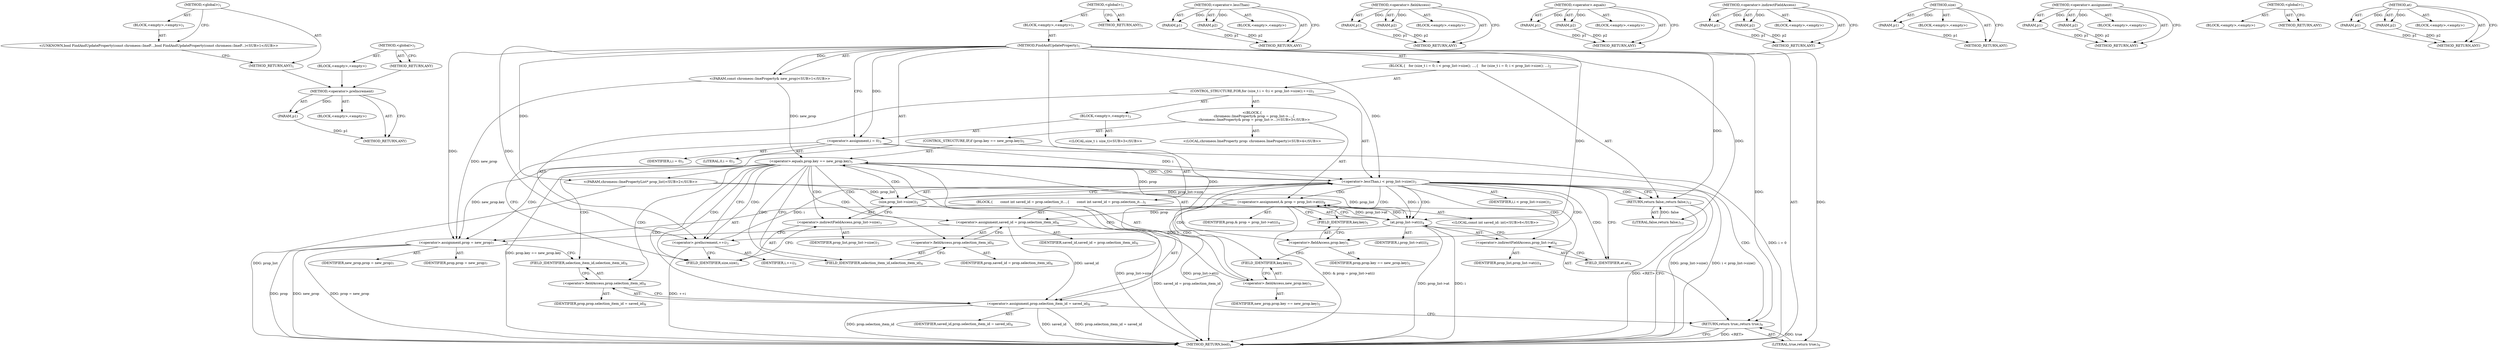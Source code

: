 digraph "&lt;global&gt;" {
vulnerable_106 [label=<(METHOD,&lt;operator&gt;.preIncrement)>];
vulnerable_107 [label=<(PARAM,p1)>];
vulnerable_108 [label=<(BLOCK,&lt;empty&gt;,&lt;empty&gt;)>];
vulnerable_109 [label=<(METHOD_RETURN,ANY)>];
vulnerable_6 [label=<(METHOD,&lt;global&gt;)<SUB>1</SUB>>];
vulnerable_7 [label=<(BLOCK,&lt;empty&gt;,&lt;empty&gt;)<SUB>1</SUB>>];
vulnerable_8 [label=<(METHOD,FindAndUpdateProperty)<SUB>1</SUB>>];
vulnerable_9 [label="<(PARAM,const chromeos::ImeProperty&amp; new_prop)<SUB>1</SUB>>"];
vulnerable_10 [label="<(PARAM,chromeos::ImePropertyList* prop_list)<SUB>2</SUB>>"];
vulnerable_11 [label=<(BLOCK,{
   for (size_t i = 0; i &lt; prop_list-&gt;size(); ...,{
   for (size_t i = 0; i &lt; prop_list-&gt;size(); ...)<SUB>2</SUB>>];
vulnerable_12 [label=<(CONTROL_STRUCTURE,FOR,for (size_t i = 0;i &lt; prop_list-&gt;size();++i))<SUB>3</SUB>>];
vulnerable_13 [label=<(BLOCK,&lt;empty&gt;,&lt;empty&gt;)<SUB>3</SUB>>];
vulnerable_14 [label="<(LOCAL,size_t i: size_t)<SUB>3</SUB>>"];
vulnerable_15 [label=<(&lt;operator&gt;.assignment,i = 0)<SUB>3</SUB>>];
vulnerable_16 [label=<(IDENTIFIER,i,i = 0)<SUB>3</SUB>>];
vulnerable_17 [label=<(LITERAL,0,i = 0)<SUB>3</SUB>>];
vulnerable_18 [label=<(&lt;operator&gt;.lessThan,i &lt; prop_list-&gt;size())<SUB>3</SUB>>];
vulnerable_19 [label=<(IDENTIFIER,i,i &lt; prop_list-&gt;size())<SUB>3</SUB>>];
vulnerable_20 [label=<(size,prop_list-&gt;size())<SUB>3</SUB>>];
vulnerable_21 [label=<(&lt;operator&gt;.indirectFieldAccess,prop_list-&gt;size)<SUB>3</SUB>>];
vulnerable_22 [label=<(IDENTIFIER,prop_list,prop_list-&gt;size())<SUB>3</SUB>>];
vulnerable_23 [label=<(FIELD_IDENTIFIER,size,size)<SUB>3</SUB>>];
vulnerable_24 [label=<(&lt;operator&gt;.preIncrement,++i)<SUB>3</SUB>>];
vulnerable_25 [label=<(IDENTIFIER,i,++i)<SUB>3</SUB>>];
vulnerable_26 [label="<(BLOCK,{
    chromeos::ImeProperty&amp; prop = prop_list-&gt;...,{
    chromeos::ImeProperty&amp; prop = prop_list-&gt;...)<SUB>3</SUB>>"];
vulnerable_27 [label="<(LOCAL,chromeos.ImeProperty prop: chromeos.ImeProperty)<SUB>4</SUB>>"];
vulnerable_28 [label=<(&lt;operator&gt;.assignment,&amp; prop = prop_list-&gt;at(i))<SUB>4</SUB>>];
vulnerable_29 [label=<(IDENTIFIER,prop,&amp; prop = prop_list-&gt;at(i))<SUB>4</SUB>>];
vulnerable_30 [label=<(at,prop_list-&gt;at(i))<SUB>4</SUB>>];
vulnerable_31 [label=<(&lt;operator&gt;.indirectFieldAccess,prop_list-&gt;at)<SUB>4</SUB>>];
vulnerable_32 [label=<(IDENTIFIER,prop_list,prop_list-&gt;at(i))<SUB>4</SUB>>];
vulnerable_33 [label=<(FIELD_IDENTIFIER,at,at)<SUB>4</SUB>>];
vulnerable_34 [label=<(IDENTIFIER,i,prop_list-&gt;at(i))<SUB>4</SUB>>];
vulnerable_35 [label=<(CONTROL_STRUCTURE,IF,if (prop.key == new_prop.key))<SUB>5</SUB>>];
vulnerable_36 [label=<(&lt;operator&gt;.equals,prop.key == new_prop.key)<SUB>5</SUB>>];
vulnerable_37 [label=<(&lt;operator&gt;.fieldAccess,prop.key)<SUB>5</SUB>>];
vulnerable_38 [label=<(IDENTIFIER,prop,prop.key == new_prop.key)<SUB>5</SUB>>];
vulnerable_39 [label=<(FIELD_IDENTIFIER,key,key)<SUB>5</SUB>>];
vulnerable_40 [label=<(&lt;operator&gt;.fieldAccess,new_prop.key)<SUB>5</SUB>>];
vulnerable_41 [label=<(IDENTIFIER,new_prop,prop.key == new_prop.key)<SUB>5</SUB>>];
vulnerable_42 [label=<(FIELD_IDENTIFIER,key,key)<SUB>5</SUB>>];
vulnerable_43 [label=<(BLOCK,{
       const int saved_id = prop.selection_it...,{
       const int saved_id = prop.selection_it...)<SUB>5</SUB>>];
vulnerable_44 [label="<(LOCAL,const int saved_id: int)<SUB>6</SUB>>"];
vulnerable_45 [label=<(&lt;operator&gt;.assignment,saved_id = prop.selection_item_id)<SUB>6</SUB>>];
vulnerable_46 [label=<(IDENTIFIER,saved_id,saved_id = prop.selection_item_id)<SUB>6</SUB>>];
vulnerable_47 [label=<(&lt;operator&gt;.fieldAccess,prop.selection_item_id)<SUB>6</SUB>>];
vulnerable_48 [label=<(IDENTIFIER,prop,saved_id = prop.selection_item_id)<SUB>6</SUB>>];
vulnerable_49 [label=<(FIELD_IDENTIFIER,selection_item_id,selection_item_id)<SUB>6</SUB>>];
vulnerable_50 [label=<(&lt;operator&gt;.assignment,prop = new_prop)<SUB>7</SUB>>];
vulnerable_51 [label=<(IDENTIFIER,prop,prop = new_prop)<SUB>7</SUB>>];
vulnerable_52 [label=<(IDENTIFIER,new_prop,prop = new_prop)<SUB>7</SUB>>];
vulnerable_53 [label=<(&lt;operator&gt;.assignment,prop.selection_item_id = saved_id)<SUB>8</SUB>>];
vulnerable_54 [label=<(&lt;operator&gt;.fieldAccess,prop.selection_item_id)<SUB>8</SUB>>];
vulnerable_55 [label=<(IDENTIFIER,prop,prop.selection_item_id = saved_id)<SUB>8</SUB>>];
vulnerable_56 [label=<(FIELD_IDENTIFIER,selection_item_id,selection_item_id)<SUB>8</SUB>>];
vulnerable_57 [label=<(IDENTIFIER,saved_id,prop.selection_item_id = saved_id)<SUB>8</SUB>>];
vulnerable_58 [label=<(RETURN,return true;,return true;)<SUB>9</SUB>>];
vulnerable_59 [label=<(LITERAL,true,return true;)<SUB>9</SUB>>];
vulnerable_60 [label=<(RETURN,return false;,return false;)<SUB>12</SUB>>];
vulnerable_61 [label=<(LITERAL,false,return false;)<SUB>12</SUB>>];
vulnerable_62 [label=<(METHOD_RETURN,bool)<SUB>1</SUB>>];
vulnerable_64 [label=<(METHOD_RETURN,ANY)<SUB>1</SUB>>];
vulnerable_92 [label=<(METHOD,&lt;operator&gt;.lessThan)>];
vulnerable_93 [label=<(PARAM,p1)>];
vulnerable_94 [label=<(PARAM,p2)>];
vulnerable_95 [label=<(BLOCK,&lt;empty&gt;,&lt;empty&gt;)>];
vulnerable_96 [label=<(METHOD_RETURN,ANY)>];
vulnerable_120 [label=<(METHOD,&lt;operator&gt;.fieldAccess)>];
vulnerable_121 [label=<(PARAM,p1)>];
vulnerable_122 [label=<(PARAM,p2)>];
vulnerable_123 [label=<(BLOCK,&lt;empty&gt;,&lt;empty&gt;)>];
vulnerable_124 [label=<(METHOD_RETURN,ANY)>];
vulnerable_115 [label=<(METHOD,&lt;operator&gt;.equals)>];
vulnerable_116 [label=<(PARAM,p1)>];
vulnerable_117 [label=<(PARAM,p2)>];
vulnerable_118 [label=<(BLOCK,&lt;empty&gt;,&lt;empty&gt;)>];
vulnerable_119 [label=<(METHOD_RETURN,ANY)>];
vulnerable_101 [label=<(METHOD,&lt;operator&gt;.indirectFieldAccess)>];
vulnerable_102 [label=<(PARAM,p1)>];
vulnerable_103 [label=<(PARAM,p2)>];
vulnerable_104 [label=<(BLOCK,&lt;empty&gt;,&lt;empty&gt;)>];
vulnerable_105 [label=<(METHOD_RETURN,ANY)>];
vulnerable_97 [label=<(METHOD,size)>];
vulnerable_98 [label=<(PARAM,p1)>];
vulnerable_99 [label=<(BLOCK,&lt;empty&gt;,&lt;empty&gt;)>];
vulnerable_100 [label=<(METHOD_RETURN,ANY)>];
vulnerable_87 [label=<(METHOD,&lt;operator&gt;.assignment)>];
vulnerable_88 [label=<(PARAM,p1)>];
vulnerable_89 [label=<(PARAM,p2)>];
vulnerable_90 [label=<(BLOCK,&lt;empty&gt;,&lt;empty&gt;)>];
vulnerable_91 [label=<(METHOD_RETURN,ANY)>];
vulnerable_81 [label=<(METHOD,&lt;global&gt;)<SUB>1</SUB>>];
vulnerable_82 [label=<(BLOCK,&lt;empty&gt;,&lt;empty&gt;)>];
vulnerable_83 [label=<(METHOD_RETURN,ANY)>];
vulnerable_110 [label=<(METHOD,at)>];
vulnerable_111 [label=<(PARAM,p1)>];
vulnerable_112 [label=<(PARAM,p2)>];
vulnerable_113 [label=<(BLOCK,&lt;empty&gt;,&lt;empty&gt;)>];
vulnerable_114 [label=<(METHOD_RETURN,ANY)>];
fixed_6 [label=<(METHOD,&lt;global&gt;)<SUB>1</SUB>>];
fixed_7 [label=<(BLOCK,&lt;empty&gt;,&lt;empty&gt;)<SUB>1</SUB>>];
fixed_8 [label="<(UNKNOWN,bool FindAndUpdateProperty(const chromeos::ImeP...,bool FindAndUpdateProperty(const chromeos::ImeP...)<SUB>1</SUB>>"];
fixed_9 [label=<(METHOD_RETURN,ANY)<SUB>1</SUB>>];
fixed_14 [label=<(METHOD,&lt;global&gt;)<SUB>1</SUB>>];
fixed_15 [label=<(BLOCK,&lt;empty&gt;,&lt;empty&gt;)>];
fixed_16 [label=<(METHOD_RETURN,ANY)>];
vulnerable_106 -> vulnerable_107  [key=0, label="AST: "];
vulnerable_106 -> vulnerable_107  [key=1, label="DDG: "];
vulnerable_106 -> vulnerable_108  [key=0, label="AST: "];
vulnerable_106 -> vulnerable_109  [key=0, label="AST: "];
vulnerable_106 -> vulnerable_109  [key=1, label="CFG: "];
vulnerable_107 -> vulnerable_109  [key=0, label="DDG: p1"];
vulnerable_6 -> vulnerable_7  [key=0, label="AST: "];
vulnerable_6 -> vulnerable_64  [key=0, label="AST: "];
vulnerable_6 -> vulnerable_64  [key=1, label="CFG: "];
vulnerable_7 -> vulnerable_8  [key=0, label="AST: "];
vulnerable_8 -> vulnerable_9  [key=0, label="AST: "];
vulnerable_8 -> vulnerable_9  [key=1, label="DDG: "];
vulnerable_8 -> vulnerable_10  [key=0, label="AST: "];
vulnerable_8 -> vulnerable_10  [key=1, label="DDG: "];
vulnerable_8 -> vulnerable_11  [key=0, label="AST: "];
vulnerable_8 -> vulnerable_62  [key=0, label="AST: "];
vulnerable_8 -> vulnerable_15  [key=0, label="CFG: "];
vulnerable_8 -> vulnerable_15  [key=1, label="DDG: "];
vulnerable_8 -> vulnerable_60  [key=0, label="DDG: "];
vulnerable_8 -> vulnerable_61  [key=0, label="DDG: "];
vulnerable_8 -> vulnerable_18  [key=0, label="DDG: "];
vulnerable_8 -> vulnerable_24  [key=0, label="DDG: "];
vulnerable_8 -> vulnerable_30  [key=0, label="DDG: "];
vulnerable_8 -> vulnerable_50  [key=0, label="DDG: "];
vulnerable_8 -> vulnerable_53  [key=0, label="DDG: "];
vulnerable_8 -> vulnerable_58  [key=0, label="DDG: "];
vulnerable_8 -> vulnerable_59  [key=0, label="DDG: "];
vulnerable_9 -> vulnerable_36  [key=0, label="DDG: new_prop"];
vulnerable_9 -> vulnerable_50  [key=0, label="DDG: new_prop"];
vulnerable_10 -> vulnerable_62  [key=0, label="DDG: prop_list"];
vulnerable_10 -> vulnerable_20  [key=0, label="DDG: prop_list"];
vulnerable_10 -> vulnerable_30  [key=0, label="DDG: prop_list"];
vulnerable_11 -> vulnerable_12  [key=0, label="AST: "];
vulnerable_11 -> vulnerable_60  [key=0, label="AST: "];
vulnerable_12 -> vulnerable_13  [key=0, label="AST: "];
vulnerable_12 -> vulnerable_18  [key=0, label="AST: "];
vulnerable_12 -> vulnerable_24  [key=0, label="AST: "];
vulnerable_12 -> vulnerable_26  [key=0, label="AST: "];
vulnerable_13 -> vulnerable_14  [key=0, label="AST: "];
vulnerable_13 -> vulnerable_15  [key=0, label="AST: "];
vulnerable_15 -> vulnerable_16  [key=0, label="AST: "];
vulnerable_15 -> vulnerable_17  [key=0, label="AST: "];
vulnerable_15 -> vulnerable_23  [key=0, label="CFG: "];
vulnerable_15 -> vulnerable_62  [key=0, label="DDG: i = 0"];
vulnerable_15 -> vulnerable_18  [key=0, label="DDG: i"];
vulnerable_18 -> vulnerable_19  [key=0, label="AST: "];
vulnerable_18 -> vulnerable_20  [key=0, label="AST: "];
vulnerable_18 -> vulnerable_33  [key=0, label="CFG: "];
vulnerable_18 -> vulnerable_33  [key=1, label="CDG: "];
vulnerable_18 -> vulnerable_60  [key=0, label="CFG: "];
vulnerable_18 -> vulnerable_60  [key=1, label="CDG: "];
vulnerable_18 -> vulnerable_62  [key=0, label="DDG: prop_list-&gt;size()"];
vulnerable_18 -> vulnerable_62  [key=1, label="DDG: i &lt; prop_list-&gt;size()"];
vulnerable_18 -> vulnerable_30  [key=0, label="DDG: i"];
vulnerable_18 -> vulnerable_30  [key=1, label="CDG: "];
vulnerable_18 -> vulnerable_42  [key=0, label="CDG: "];
vulnerable_18 -> vulnerable_28  [key=0, label="CDG: "];
vulnerable_18 -> vulnerable_36  [key=0, label="CDG: "];
vulnerable_18 -> vulnerable_37  [key=0, label="CDG: "];
vulnerable_18 -> vulnerable_40  [key=0, label="CDG: "];
vulnerable_18 -> vulnerable_39  [key=0, label="CDG: "];
vulnerable_18 -> vulnerable_31  [key=0, label="CDG: "];
vulnerable_20 -> vulnerable_21  [key=0, label="AST: "];
vulnerable_20 -> vulnerable_18  [key=0, label="CFG: "];
vulnerable_20 -> vulnerable_18  [key=1, label="DDG: prop_list-&gt;size"];
vulnerable_20 -> vulnerable_62  [key=0, label="DDG: prop_list-&gt;size"];
vulnerable_21 -> vulnerable_22  [key=0, label="AST: "];
vulnerable_21 -> vulnerable_23  [key=0, label="AST: "];
vulnerable_21 -> vulnerable_20  [key=0, label="CFG: "];
vulnerable_23 -> vulnerable_21  [key=0, label="CFG: "];
vulnerable_24 -> vulnerable_25  [key=0, label="AST: "];
vulnerable_24 -> vulnerable_23  [key=0, label="CFG: "];
vulnerable_24 -> vulnerable_62  [key=0, label="DDG: ++i"];
vulnerable_24 -> vulnerable_18  [key=0, label="DDG: i"];
vulnerable_26 -> vulnerable_27  [key=0, label="AST: "];
vulnerable_26 -> vulnerable_28  [key=0, label="AST: "];
vulnerable_26 -> vulnerable_35  [key=0, label="AST: "];
vulnerable_28 -> vulnerable_29  [key=0, label="AST: "];
vulnerable_28 -> vulnerable_30  [key=0, label="AST: "];
vulnerable_28 -> vulnerable_39  [key=0, label="CFG: "];
vulnerable_28 -> vulnerable_62  [key=0, label="DDG: prop_list-&gt;at(i)"];
vulnerable_28 -> vulnerable_62  [key=1, label="DDG: &amp; prop = prop_list-&gt;at(i)"];
vulnerable_28 -> vulnerable_36  [key=0, label="DDG: prop"];
vulnerable_28 -> vulnerable_45  [key=0, label="DDG: prop"];
vulnerable_30 -> vulnerable_31  [key=0, label="AST: "];
vulnerable_30 -> vulnerable_34  [key=0, label="AST: "];
vulnerable_30 -> vulnerable_28  [key=0, label="CFG: "];
vulnerable_30 -> vulnerable_28  [key=1, label="DDG: prop_list-&gt;at"];
vulnerable_30 -> vulnerable_28  [key=2, label="DDG: i"];
vulnerable_30 -> vulnerable_62  [key=0, label="DDG: prop_list-&gt;at"];
vulnerable_30 -> vulnerable_62  [key=1, label="DDG: i"];
vulnerable_30 -> vulnerable_24  [key=0, label="DDG: i"];
vulnerable_31 -> vulnerable_32  [key=0, label="AST: "];
vulnerable_31 -> vulnerable_33  [key=0, label="AST: "];
vulnerable_31 -> vulnerable_30  [key=0, label="CFG: "];
vulnerable_33 -> vulnerable_31  [key=0, label="CFG: "];
vulnerable_35 -> vulnerable_36  [key=0, label="AST: "];
vulnerable_35 -> vulnerable_43  [key=0, label="AST: "];
vulnerable_36 -> vulnerable_37  [key=0, label="AST: "];
vulnerable_36 -> vulnerable_40  [key=0, label="AST: "];
vulnerable_36 -> vulnerable_49  [key=0, label="CFG: "];
vulnerable_36 -> vulnerable_49  [key=1, label="CDG: "];
vulnerable_36 -> vulnerable_24  [key=0, label="CFG: "];
vulnerable_36 -> vulnerable_24  [key=1, label="CDG: "];
vulnerable_36 -> vulnerable_62  [key=0, label="DDG: prop.key == new_prop.key"];
vulnerable_36 -> vulnerable_50  [key=0, label="DDG: new_prop.key"];
vulnerable_36 -> vulnerable_50  [key=1, label="CDG: "];
vulnerable_36 -> vulnerable_47  [key=0, label="CDG: "];
vulnerable_36 -> vulnerable_21  [key=0, label="CDG: "];
vulnerable_36 -> vulnerable_58  [key=0, label="CDG: "];
vulnerable_36 -> vulnerable_23  [key=0, label="CDG: "];
vulnerable_36 -> vulnerable_53  [key=0, label="CDG: "];
vulnerable_36 -> vulnerable_20  [key=0, label="CDG: "];
vulnerable_36 -> vulnerable_56  [key=0, label="CDG: "];
vulnerable_36 -> vulnerable_45  [key=0, label="CDG: "];
vulnerable_36 -> vulnerable_18  [key=0, label="CDG: "];
vulnerable_36 -> vulnerable_54  [key=0, label="CDG: "];
vulnerable_37 -> vulnerable_38  [key=0, label="AST: "];
vulnerable_37 -> vulnerable_39  [key=0, label="AST: "];
vulnerable_37 -> vulnerable_42  [key=0, label="CFG: "];
vulnerable_39 -> vulnerable_37  [key=0, label="CFG: "];
vulnerable_40 -> vulnerable_41  [key=0, label="AST: "];
vulnerable_40 -> vulnerable_42  [key=0, label="AST: "];
vulnerable_40 -> vulnerable_36  [key=0, label="CFG: "];
vulnerable_42 -> vulnerable_40  [key=0, label="CFG: "];
vulnerable_43 -> vulnerable_44  [key=0, label="AST: "];
vulnerable_43 -> vulnerable_45  [key=0, label="AST: "];
vulnerable_43 -> vulnerable_50  [key=0, label="AST: "];
vulnerable_43 -> vulnerable_53  [key=0, label="AST: "];
vulnerable_43 -> vulnerable_58  [key=0, label="AST: "];
vulnerable_45 -> vulnerable_46  [key=0, label="AST: "];
vulnerable_45 -> vulnerable_47  [key=0, label="AST: "];
vulnerable_45 -> vulnerable_50  [key=0, label="CFG: "];
vulnerable_45 -> vulnerable_62  [key=0, label="DDG: saved_id = prop.selection_item_id"];
vulnerable_45 -> vulnerable_53  [key=0, label="DDG: saved_id"];
vulnerable_47 -> vulnerable_48  [key=0, label="AST: "];
vulnerable_47 -> vulnerable_49  [key=0, label="AST: "];
vulnerable_47 -> vulnerable_45  [key=0, label="CFG: "];
vulnerable_49 -> vulnerable_47  [key=0, label="CFG: "];
vulnerable_50 -> vulnerable_51  [key=0, label="AST: "];
vulnerable_50 -> vulnerable_52  [key=0, label="AST: "];
vulnerable_50 -> vulnerable_56  [key=0, label="CFG: "];
vulnerable_50 -> vulnerable_62  [key=0, label="DDG: prop"];
vulnerable_50 -> vulnerable_62  [key=1, label="DDG: new_prop"];
vulnerable_50 -> vulnerable_62  [key=2, label="DDG: prop = new_prop"];
vulnerable_53 -> vulnerable_54  [key=0, label="AST: "];
vulnerable_53 -> vulnerable_57  [key=0, label="AST: "];
vulnerable_53 -> vulnerable_58  [key=0, label="CFG: "];
vulnerable_53 -> vulnerable_62  [key=0, label="DDG: prop.selection_item_id"];
vulnerable_53 -> vulnerable_62  [key=1, label="DDG: saved_id"];
vulnerable_53 -> vulnerable_62  [key=2, label="DDG: prop.selection_item_id = saved_id"];
vulnerable_54 -> vulnerable_55  [key=0, label="AST: "];
vulnerable_54 -> vulnerable_56  [key=0, label="AST: "];
vulnerable_54 -> vulnerable_53  [key=0, label="CFG: "];
vulnerable_56 -> vulnerable_54  [key=0, label="CFG: "];
vulnerable_58 -> vulnerable_59  [key=0, label="AST: "];
vulnerable_58 -> vulnerable_62  [key=0, label="CFG: "];
vulnerable_58 -> vulnerable_62  [key=1, label="DDG: &lt;RET&gt;"];
vulnerable_59 -> vulnerable_58  [key=0, label="DDG: true"];
vulnerable_60 -> vulnerable_61  [key=0, label="AST: "];
vulnerable_60 -> vulnerable_62  [key=0, label="CFG: "];
vulnerable_60 -> vulnerable_62  [key=1, label="DDG: &lt;RET&gt;"];
vulnerable_61 -> vulnerable_60  [key=0, label="DDG: false"];
vulnerable_92 -> vulnerable_93  [key=0, label="AST: "];
vulnerable_92 -> vulnerable_93  [key=1, label="DDG: "];
vulnerable_92 -> vulnerable_95  [key=0, label="AST: "];
vulnerable_92 -> vulnerable_94  [key=0, label="AST: "];
vulnerable_92 -> vulnerable_94  [key=1, label="DDG: "];
vulnerable_92 -> vulnerable_96  [key=0, label="AST: "];
vulnerable_92 -> vulnerable_96  [key=1, label="CFG: "];
vulnerable_93 -> vulnerable_96  [key=0, label="DDG: p1"];
vulnerable_94 -> vulnerable_96  [key=0, label="DDG: p2"];
vulnerable_120 -> vulnerable_121  [key=0, label="AST: "];
vulnerable_120 -> vulnerable_121  [key=1, label="DDG: "];
vulnerable_120 -> vulnerable_123  [key=0, label="AST: "];
vulnerable_120 -> vulnerable_122  [key=0, label="AST: "];
vulnerable_120 -> vulnerable_122  [key=1, label="DDG: "];
vulnerable_120 -> vulnerable_124  [key=0, label="AST: "];
vulnerable_120 -> vulnerable_124  [key=1, label="CFG: "];
vulnerable_121 -> vulnerable_124  [key=0, label="DDG: p1"];
vulnerable_122 -> vulnerable_124  [key=0, label="DDG: p2"];
vulnerable_115 -> vulnerable_116  [key=0, label="AST: "];
vulnerable_115 -> vulnerable_116  [key=1, label="DDG: "];
vulnerable_115 -> vulnerable_118  [key=0, label="AST: "];
vulnerable_115 -> vulnerable_117  [key=0, label="AST: "];
vulnerable_115 -> vulnerable_117  [key=1, label="DDG: "];
vulnerable_115 -> vulnerable_119  [key=0, label="AST: "];
vulnerable_115 -> vulnerable_119  [key=1, label="CFG: "];
vulnerable_116 -> vulnerable_119  [key=0, label="DDG: p1"];
vulnerable_117 -> vulnerable_119  [key=0, label="DDG: p2"];
vulnerable_101 -> vulnerable_102  [key=0, label="AST: "];
vulnerable_101 -> vulnerable_102  [key=1, label="DDG: "];
vulnerable_101 -> vulnerable_104  [key=0, label="AST: "];
vulnerable_101 -> vulnerable_103  [key=0, label="AST: "];
vulnerable_101 -> vulnerable_103  [key=1, label="DDG: "];
vulnerable_101 -> vulnerable_105  [key=0, label="AST: "];
vulnerable_101 -> vulnerable_105  [key=1, label="CFG: "];
vulnerable_102 -> vulnerable_105  [key=0, label="DDG: p1"];
vulnerable_103 -> vulnerable_105  [key=0, label="DDG: p2"];
vulnerable_97 -> vulnerable_98  [key=0, label="AST: "];
vulnerable_97 -> vulnerable_98  [key=1, label="DDG: "];
vulnerable_97 -> vulnerable_99  [key=0, label="AST: "];
vulnerable_97 -> vulnerable_100  [key=0, label="AST: "];
vulnerable_97 -> vulnerable_100  [key=1, label="CFG: "];
vulnerable_98 -> vulnerable_100  [key=0, label="DDG: p1"];
vulnerable_87 -> vulnerable_88  [key=0, label="AST: "];
vulnerable_87 -> vulnerable_88  [key=1, label="DDG: "];
vulnerable_87 -> vulnerable_90  [key=0, label="AST: "];
vulnerable_87 -> vulnerable_89  [key=0, label="AST: "];
vulnerable_87 -> vulnerable_89  [key=1, label="DDG: "];
vulnerable_87 -> vulnerable_91  [key=0, label="AST: "];
vulnerable_87 -> vulnerable_91  [key=1, label="CFG: "];
vulnerable_88 -> vulnerable_91  [key=0, label="DDG: p1"];
vulnerable_89 -> vulnerable_91  [key=0, label="DDG: p2"];
vulnerable_81 -> vulnerable_82  [key=0, label="AST: "];
vulnerable_81 -> vulnerable_83  [key=0, label="AST: "];
vulnerable_81 -> vulnerable_83  [key=1, label="CFG: "];
vulnerable_110 -> vulnerable_111  [key=0, label="AST: "];
vulnerable_110 -> vulnerable_111  [key=1, label="DDG: "];
vulnerable_110 -> vulnerable_113  [key=0, label="AST: "];
vulnerable_110 -> vulnerable_112  [key=0, label="AST: "];
vulnerable_110 -> vulnerable_112  [key=1, label="DDG: "];
vulnerable_110 -> vulnerable_114  [key=0, label="AST: "];
vulnerable_110 -> vulnerable_114  [key=1, label="CFG: "];
vulnerable_111 -> vulnerable_114  [key=0, label="DDG: p1"];
vulnerable_112 -> vulnerable_114  [key=0, label="DDG: p2"];
fixed_6 -> fixed_7  [key=0, label="AST: "];
fixed_6 -> fixed_9  [key=0, label="AST: "];
fixed_6 -> fixed_8  [key=0, label="CFG: "];
fixed_7 -> fixed_8  [key=0, label="AST: "];
fixed_8 -> fixed_9  [key=0, label="CFG: "];
fixed_9 -> vulnerable_106  [key=0];
fixed_14 -> fixed_15  [key=0, label="AST: "];
fixed_14 -> fixed_16  [key=0, label="AST: "];
fixed_14 -> fixed_16  [key=1, label="CFG: "];
fixed_15 -> vulnerable_106  [key=0];
fixed_16 -> vulnerable_106  [key=0];
}
